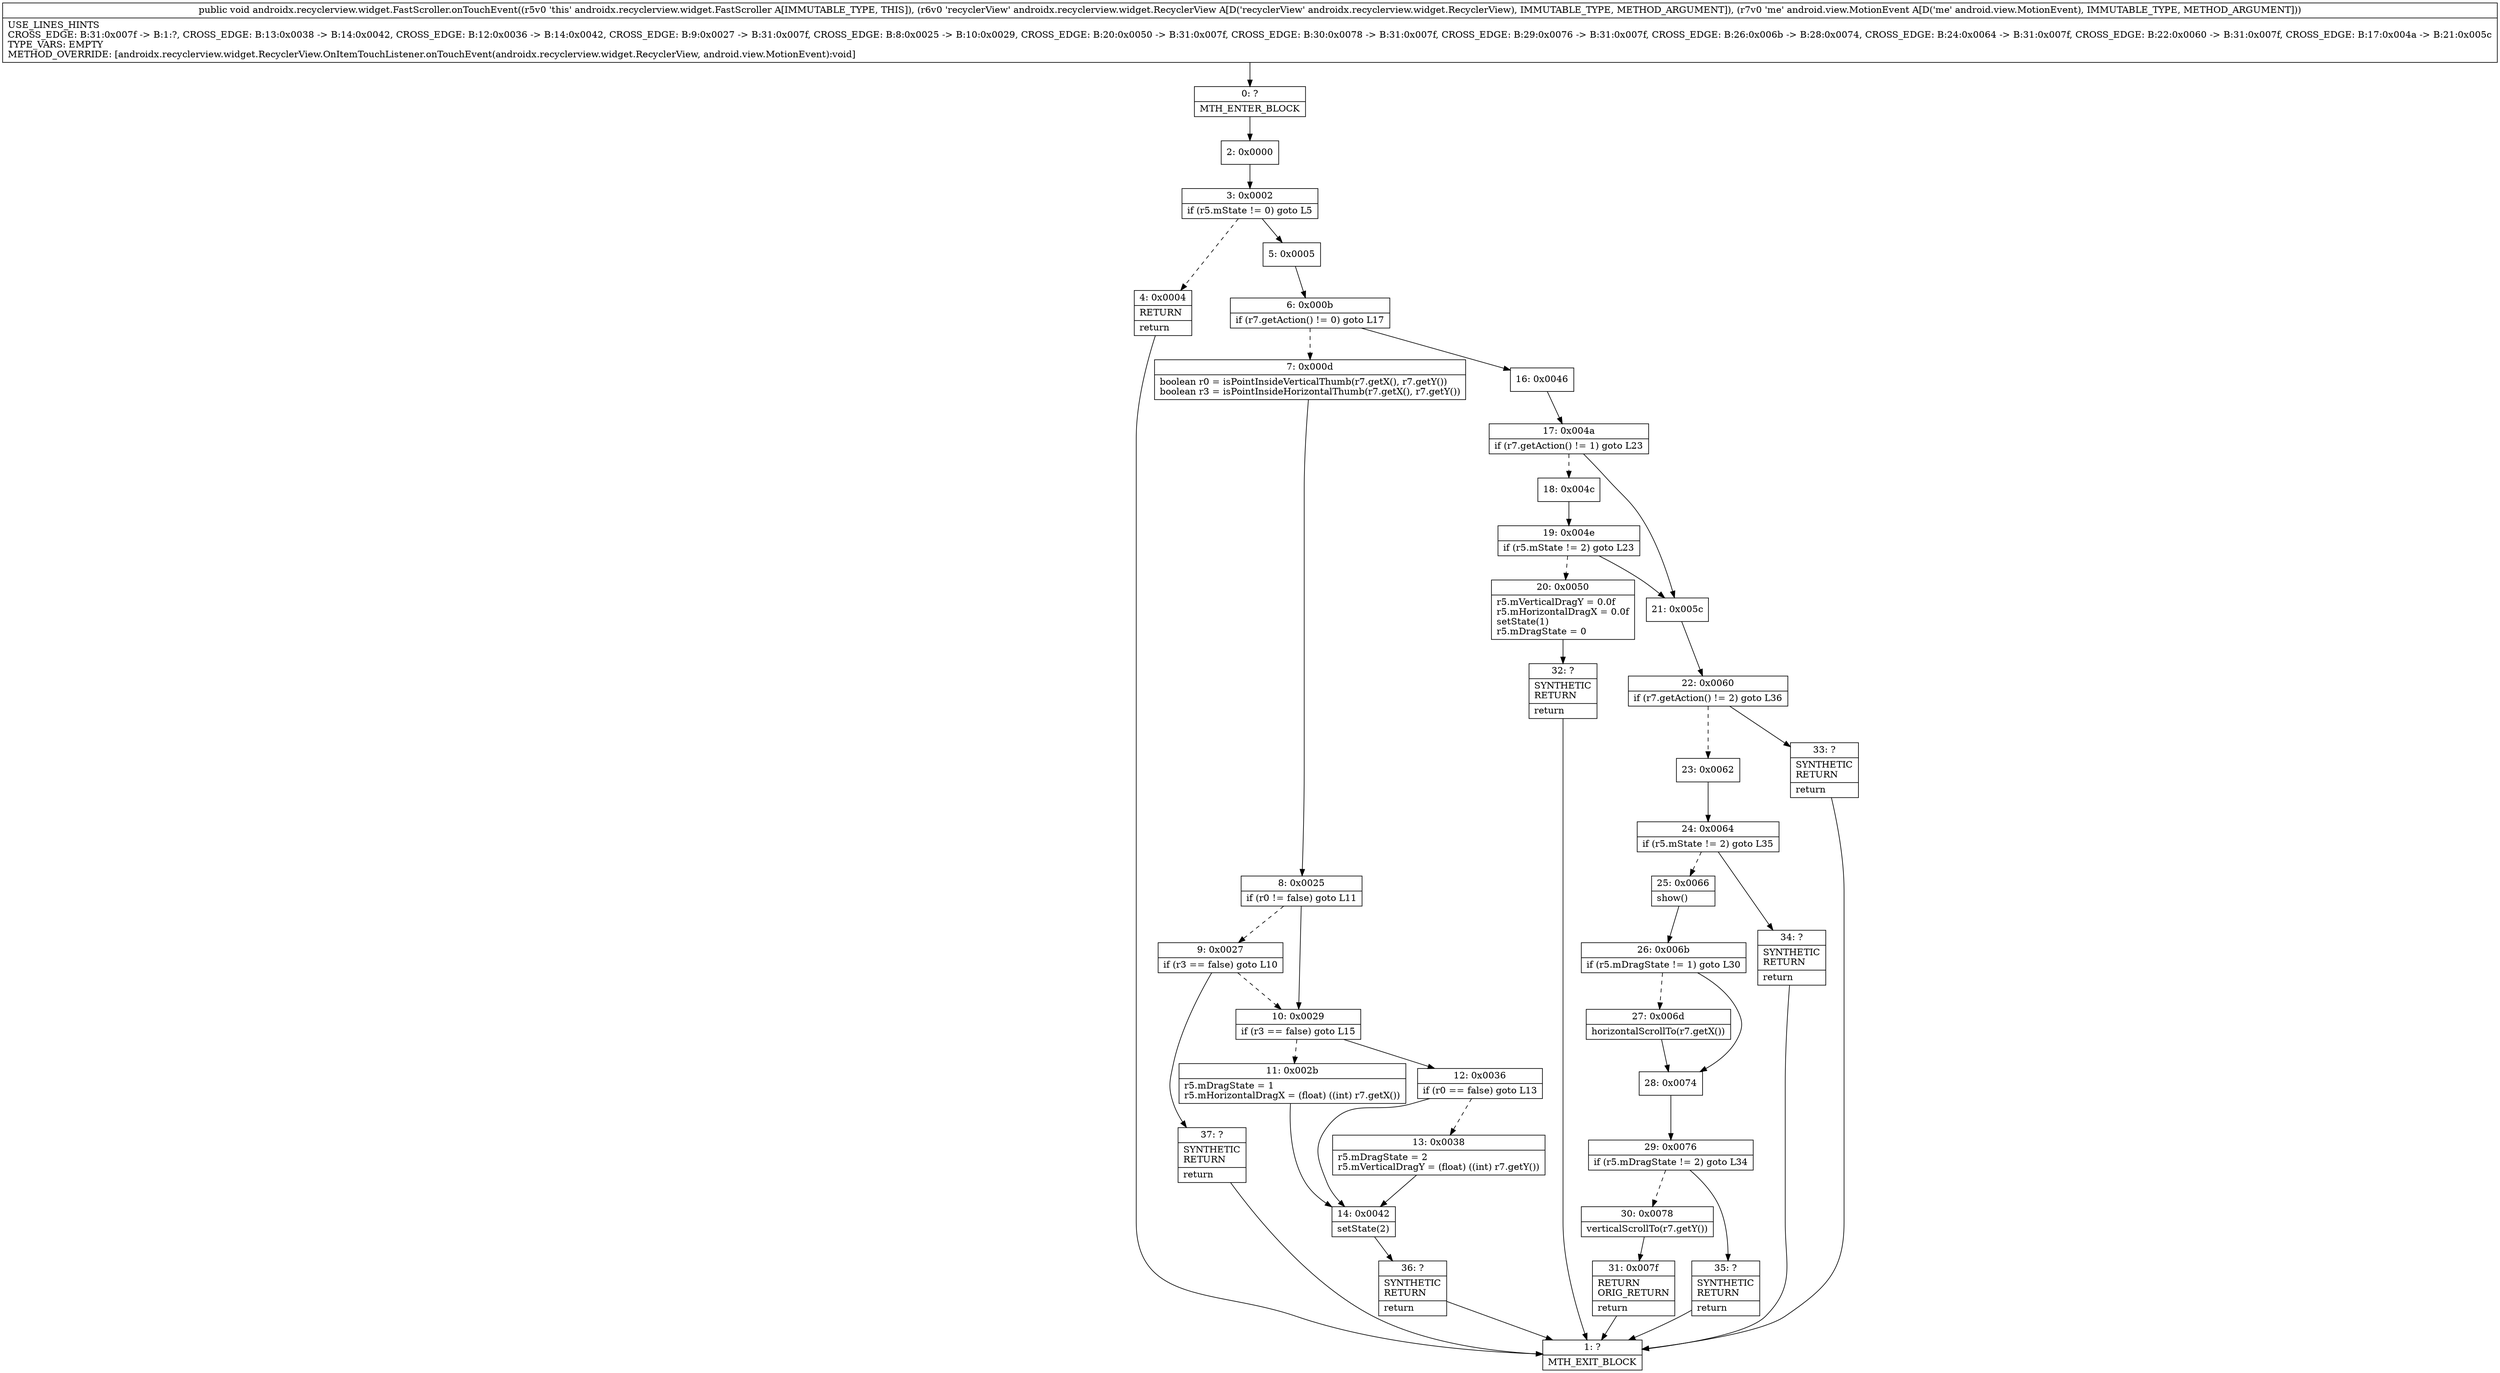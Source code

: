 digraph "CFG forandroidx.recyclerview.widget.FastScroller.onTouchEvent(Landroidx\/recyclerview\/widget\/RecyclerView;Landroid\/view\/MotionEvent;)V" {
Node_0 [shape=record,label="{0\:\ ?|MTH_ENTER_BLOCK\l}"];
Node_2 [shape=record,label="{2\:\ 0x0000}"];
Node_3 [shape=record,label="{3\:\ 0x0002|if (r5.mState != 0) goto L5\l}"];
Node_4 [shape=record,label="{4\:\ 0x0004|RETURN\l|return\l}"];
Node_1 [shape=record,label="{1\:\ ?|MTH_EXIT_BLOCK\l}"];
Node_5 [shape=record,label="{5\:\ 0x0005}"];
Node_6 [shape=record,label="{6\:\ 0x000b|if (r7.getAction() != 0) goto L17\l}"];
Node_7 [shape=record,label="{7\:\ 0x000d|boolean r0 = isPointInsideVerticalThumb(r7.getX(), r7.getY())\lboolean r3 = isPointInsideHorizontalThumb(r7.getX(), r7.getY())\l}"];
Node_8 [shape=record,label="{8\:\ 0x0025|if (r0 != false) goto L11\l}"];
Node_9 [shape=record,label="{9\:\ 0x0027|if (r3 == false) goto L10\l}"];
Node_37 [shape=record,label="{37\:\ ?|SYNTHETIC\lRETURN\l|return\l}"];
Node_10 [shape=record,label="{10\:\ 0x0029|if (r3 == false) goto L15\l}"];
Node_11 [shape=record,label="{11\:\ 0x002b|r5.mDragState = 1\lr5.mHorizontalDragX = (float) ((int) r7.getX())\l}"];
Node_14 [shape=record,label="{14\:\ 0x0042|setState(2)\l}"];
Node_36 [shape=record,label="{36\:\ ?|SYNTHETIC\lRETURN\l|return\l}"];
Node_12 [shape=record,label="{12\:\ 0x0036|if (r0 == false) goto L13\l}"];
Node_13 [shape=record,label="{13\:\ 0x0038|r5.mDragState = 2\lr5.mVerticalDragY = (float) ((int) r7.getY())\l}"];
Node_16 [shape=record,label="{16\:\ 0x0046}"];
Node_17 [shape=record,label="{17\:\ 0x004a|if (r7.getAction() != 1) goto L23\l}"];
Node_18 [shape=record,label="{18\:\ 0x004c}"];
Node_19 [shape=record,label="{19\:\ 0x004e|if (r5.mState != 2) goto L23\l}"];
Node_20 [shape=record,label="{20\:\ 0x0050|r5.mVerticalDragY = 0.0f\lr5.mHorizontalDragX = 0.0f\lsetState(1)\lr5.mDragState = 0\l}"];
Node_32 [shape=record,label="{32\:\ ?|SYNTHETIC\lRETURN\l|return\l}"];
Node_21 [shape=record,label="{21\:\ 0x005c}"];
Node_22 [shape=record,label="{22\:\ 0x0060|if (r7.getAction() != 2) goto L36\l}"];
Node_23 [shape=record,label="{23\:\ 0x0062}"];
Node_24 [shape=record,label="{24\:\ 0x0064|if (r5.mState != 2) goto L35\l}"];
Node_25 [shape=record,label="{25\:\ 0x0066|show()\l}"];
Node_26 [shape=record,label="{26\:\ 0x006b|if (r5.mDragState != 1) goto L30\l}"];
Node_27 [shape=record,label="{27\:\ 0x006d|horizontalScrollTo(r7.getX())\l}"];
Node_28 [shape=record,label="{28\:\ 0x0074}"];
Node_29 [shape=record,label="{29\:\ 0x0076|if (r5.mDragState != 2) goto L34\l}"];
Node_30 [shape=record,label="{30\:\ 0x0078|verticalScrollTo(r7.getY())\l}"];
Node_31 [shape=record,label="{31\:\ 0x007f|RETURN\lORIG_RETURN\l|return\l}"];
Node_35 [shape=record,label="{35\:\ ?|SYNTHETIC\lRETURN\l|return\l}"];
Node_34 [shape=record,label="{34\:\ ?|SYNTHETIC\lRETURN\l|return\l}"];
Node_33 [shape=record,label="{33\:\ ?|SYNTHETIC\lRETURN\l|return\l}"];
MethodNode[shape=record,label="{public void androidx.recyclerview.widget.FastScroller.onTouchEvent((r5v0 'this' androidx.recyclerview.widget.FastScroller A[IMMUTABLE_TYPE, THIS]), (r6v0 'recyclerView' androidx.recyclerview.widget.RecyclerView A[D('recyclerView' androidx.recyclerview.widget.RecyclerView), IMMUTABLE_TYPE, METHOD_ARGUMENT]), (r7v0 'me' android.view.MotionEvent A[D('me' android.view.MotionEvent), IMMUTABLE_TYPE, METHOD_ARGUMENT]))  | USE_LINES_HINTS\lCROSS_EDGE: B:31:0x007f \-\> B:1:?, CROSS_EDGE: B:13:0x0038 \-\> B:14:0x0042, CROSS_EDGE: B:12:0x0036 \-\> B:14:0x0042, CROSS_EDGE: B:9:0x0027 \-\> B:31:0x007f, CROSS_EDGE: B:8:0x0025 \-\> B:10:0x0029, CROSS_EDGE: B:20:0x0050 \-\> B:31:0x007f, CROSS_EDGE: B:30:0x0078 \-\> B:31:0x007f, CROSS_EDGE: B:29:0x0076 \-\> B:31:0x007f, CROSS_EDGE: B:26:0x006b \-\> B:28:0x0074, CROSS_EDGE: B:24:0x0064 \-\> B:31:0x007f, CROSS_EDGE: B:22:0x0060 \-\> B:31:0x007f, CROSS_EDGE: B:17:0x004a \-\> B:21:0x005c\lTYPE_VARS: EMPTY\lMETHOD_OVERRIDE: [androidx.recyclerview.widget.RecyclerView.OnItemTouchListener.onTouchEvent(androidx.recyclerview.widget.RecyclerView, android.view.MotionEvent):void]\l}"];
MethodNode -> Node_0;Node_0 -> Node_2;
Node_2 -> Node_3;
Node_3 -> Node_4[style=dashed];
Node_3 -> Node_5;
Node_4 -> Node_1;
Node_5 -> Node_6;
Node_6 -> Node_7[style=dashed];
Node_6 -> Node_16;
Node_7 -> Node_8;
Node_8 -> Node_9[style=dashed];
Node_8 -> Node_10;
Node_9 -> Node_10[style=dashed];
Node_9 -> Node_37;
Node_37 -> Node_1;
Node_10 -> Node_11[style=dashed];
Node_10 -> Node_12;
Node_11 -> Node_14;
Node_14 -> Node_36;
Node_36 -> Node_1;
Node_12 -> Node_13[style=dashed];
Node_12 -> Node_14;
Node_13 -> Node_14;
Node_16 -> Node_17;
Node_17 -> Node_18[style=dashed];
Node_17 -> Node_21;
Node_18 -> Node_19;
Node_19 -> Node_20[style=dashed];
Node_19 -> Node_21;
Node_20 -> Node_32;
Node_32 -> Node_1;
Node_21 -> Node_22;
Node_22 -> Node_23[style=dashed];
Node_22 -> Node_33;
Node_23 -> Node_24;
Node_24 -> Node_25[style=dashed];
Node_24 -> Node_34;
Node_25 -> Node_26;
Node_26 -> Node_27[style=dashed];
Node_26 -> Node_28;
Node_27 -> Node_28;
Node_28 -> Node_29;
Node_29 -> Node_30[style=dashed];
Node_29 -> Node_35;
Node_30 -> Node_31;
Node_31 -> Node_1;
Node_35 -> Node_1;
Node_34 -> Node_1;
Node_33 -> Node_1;
}

